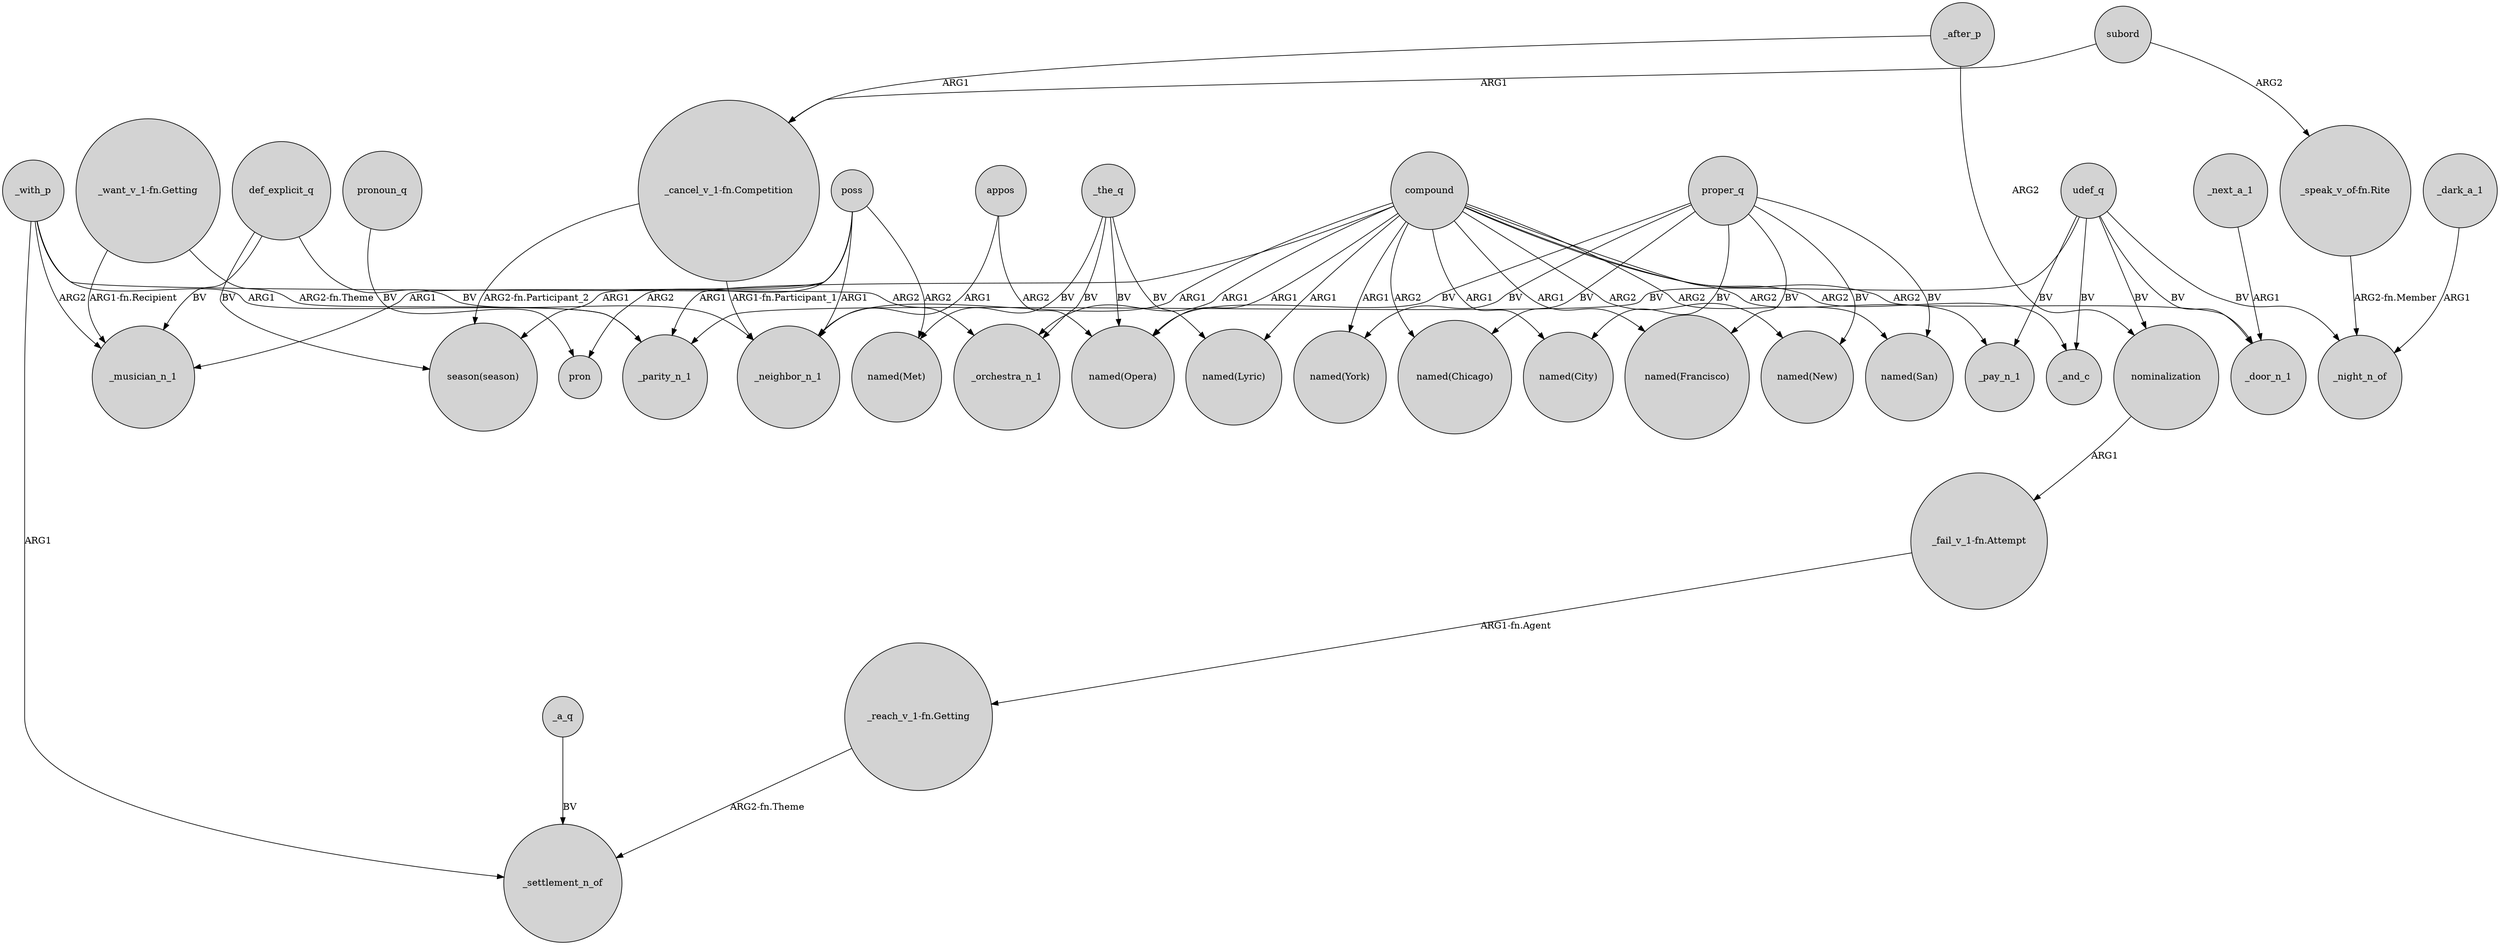 digraph {
	node [shape=circle style=filled]
	udef_q -> _pay_n_1 [label=BV]
	"_cancel_v_1-fn.Competition" -> "season(season)" [label="ARG2-fn.Participant_2"]
	_after_p -> "_cancel_v_1-fn.Competition" [label=ARG1]
	udef_q -> _parity_n_1 [label=BV]
	_with_p -> _musician_n_1 [label=ARG2]
	def_explicit_q -> _musician_n_1 [label=BV]
	compound -> "named(City)" [label=ARG1]
	proper_q -> "named(Opera)" [label=BV]
	compound -> "named(New)" [label=ARG2]
	poss -> "season(season)" [label=ARG1]
	compound -> _pay_n_1 [label=ARG2]
	proper_q -> "named(New)" [label=BV]
	udef_q -> nominalization [label=BV]
	subord -> "_speak_v_of-fn.Rite" [label=ARG2]
	udef_q -> _and_c [label=BV]
	_next_a_1 -> _door_n_1 [label=ARG1]
	compound -> _and_c [label=ARG2]
	compound -> _door_n_1 [label=ARG2]
	udef_q -> _night_n_of [label=BV]
	proper_q -> "named(York)" [label=BV]
	_after_p -> nominalization [label=ARG2]
	_a_q -> _settlement_n_of [label=BV]
	pronoun_q -> pron [label=BV]
	nominalization -> "_fail_v_1-fn.Attempt" [label=ARG1]
	"_want_v_1-fn.Getting" -> _musician_n_1 [label="ARG1-fn.Recipient"]
	poss -> pron [label=ARG2]
	udef_q -> _door_n_1 [label=BV]
	"_speak_v_of-fn.Rite" -> _night_n_of [label="ARG2-fn.Member"]
	"_fail_v_1-fn.Attempt" -> "_reach_v_1-fn.Getting" [label="ARG1-fn.Agent"]
	_with_p -> _settlement_n_of [label=ARG1]
	poss -> _musician_n_1 [label=ARG1]
	appos -> "named(Opera)" [label=ARG2]
	"_cancel_v_1-fn.Competition" -> _neighbor_n_1 [label="ARG1-fn.Participant_1"]
	proper_q -> "named(Chicago)" [label=BV]
	compound -> "named(Chicago)" [label=ARG2]
	_dark_a_1 -> _night_n_of [label=ARG1]
	_the_q -> "named(Opera)" [label=BV]
	compound -> "named(Lyric)" [label=ARG1]
	proper_q -> "named(City)" [label=BV]
	compound -> "named(Francisco)" [label=ARG1]
	_the_q -> "named(Lyric)" [label=BV]
	_the_q -> "named(Met)" [label=BV]
	compound -> "named(San)" [label=ARG2]
	appos -> _neighbor_n_1 [label=ARG1]
	compound -> _parity_n_1 [label=ARG1]
	def_explicit_q -> "season(season)" [label=BV]
	proper_q -> "named(San)" [label=BV]
	poss -> "named(Met)" [label=ARG2]
	def_explicit_q -> _neighbor_n_1 [label=BV]
	"_want_v_1-fn.Getting" -> _parity_n_1 [label="ARG2-fn.Theme"]
	_with_p -> _orchestra_n_1 [label=ARG2]
	proper_q -> "named(Francisco)" [label=BV]
	poss -> _neighbor_n_1 [label=ARG1]
	compound -> "named(York)" [label=ARG1]
	compound -> _neighbor_n_1 [label=ARG1]
	"_reach_v_1-fn.Getting" -> _settlement_n_of [label="ARG2-fn.Theme"]
	subord -> "_cancel_v_1-fn.Competition" [label=ARG1]
	compound -> _orchestra_n_1 [label=ARG1]
	compound -> "named(Opera)" [label=ARG1]
	_with_p -> _parity_n_1 [label=ARG1]
	_the_q -> _orchestra_n_1 [label=BV]
}
